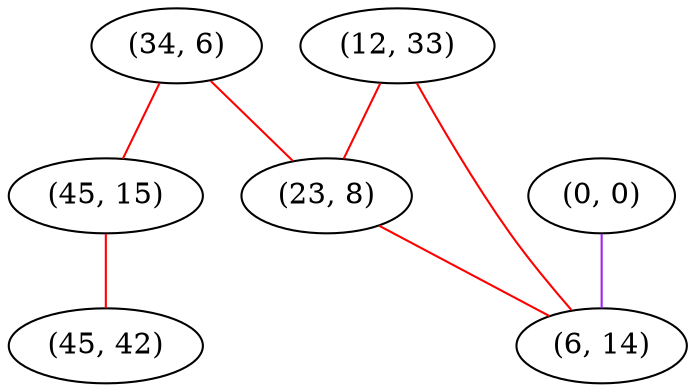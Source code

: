 graph "" {
"(34, 6)";
"(12, 33)";
"(45, 15)";
"(23, 8)";
"(0, 0)";
"(45, 42)";
"(6, 14)";
"(34, 6)" -- "(45, 15)"  [color=red, key=0, weight=1];
"(34, 6)" -- "(23, 8)"  [color=red, key=0, weight=1];
"(12, 33)" -- "(23, 8)"  [color=red, key=0, weight=1];
"(12, 33)" -- "(6, 14)"  [color=red, key=0, weight=1];
"(45, 15)" -- "(45, 42)"  [color=red, key=0, weight=1];
"(23, 8)" -- "(6, 14)"  [color=red, key=0, weight=1];
"(0, 0)" -- "(6, 14)"  [color=purple, key=0, weight=4];
}
